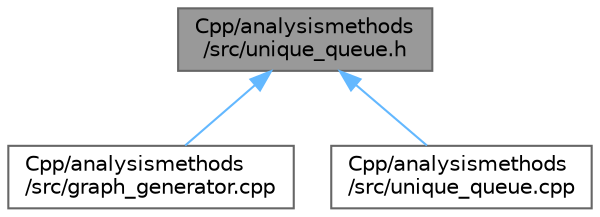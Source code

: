 digraph "Cpp/analysismethods/src/unique_queue.h"
{
 // LATEX_PDF_SIZE
  bgcolor="transparent";
  edge [fontname=Helvetica,fontsize=10,labelfontname=Helvetica,labelfontsize=10];
  node [fontname=Helvetica,fontsize=10,shape=box,height=0.2,width=0.4];
  Node1 [label="Cpp/analysismethods\l/src/unique_queue.h",height=0.2,width=0.4,color="gray40", fillcolor="grey60", style="filled", fontcolor="black",tooltip="Contains definitions for the UniqueQueue class."];
  Node1 -> Node2 [dir="back",color="steelblue1",style="solid"];
  Node2 [label="Cpp/analysismethods\l/src/graph_generator.cpp",height=0.2,width=0.4,color="grey40", fillcolor="white", style="filled",URL="$a00005.html",tooltip="Contains implementation for the functions in the GraphGenerator class."];
  Node1 -> Node3 [dir="back",color="steelblue1",style="solid"];
  Node3 [label="Cpp/analysismethods\l/src/unique_queue.cpp",height=0.2,width=0.4,color="grey40", fillcolor="white", style="filled",URL="$a00014.html",tooltip="Contains implementation for the UniqueQueue class."];
}
